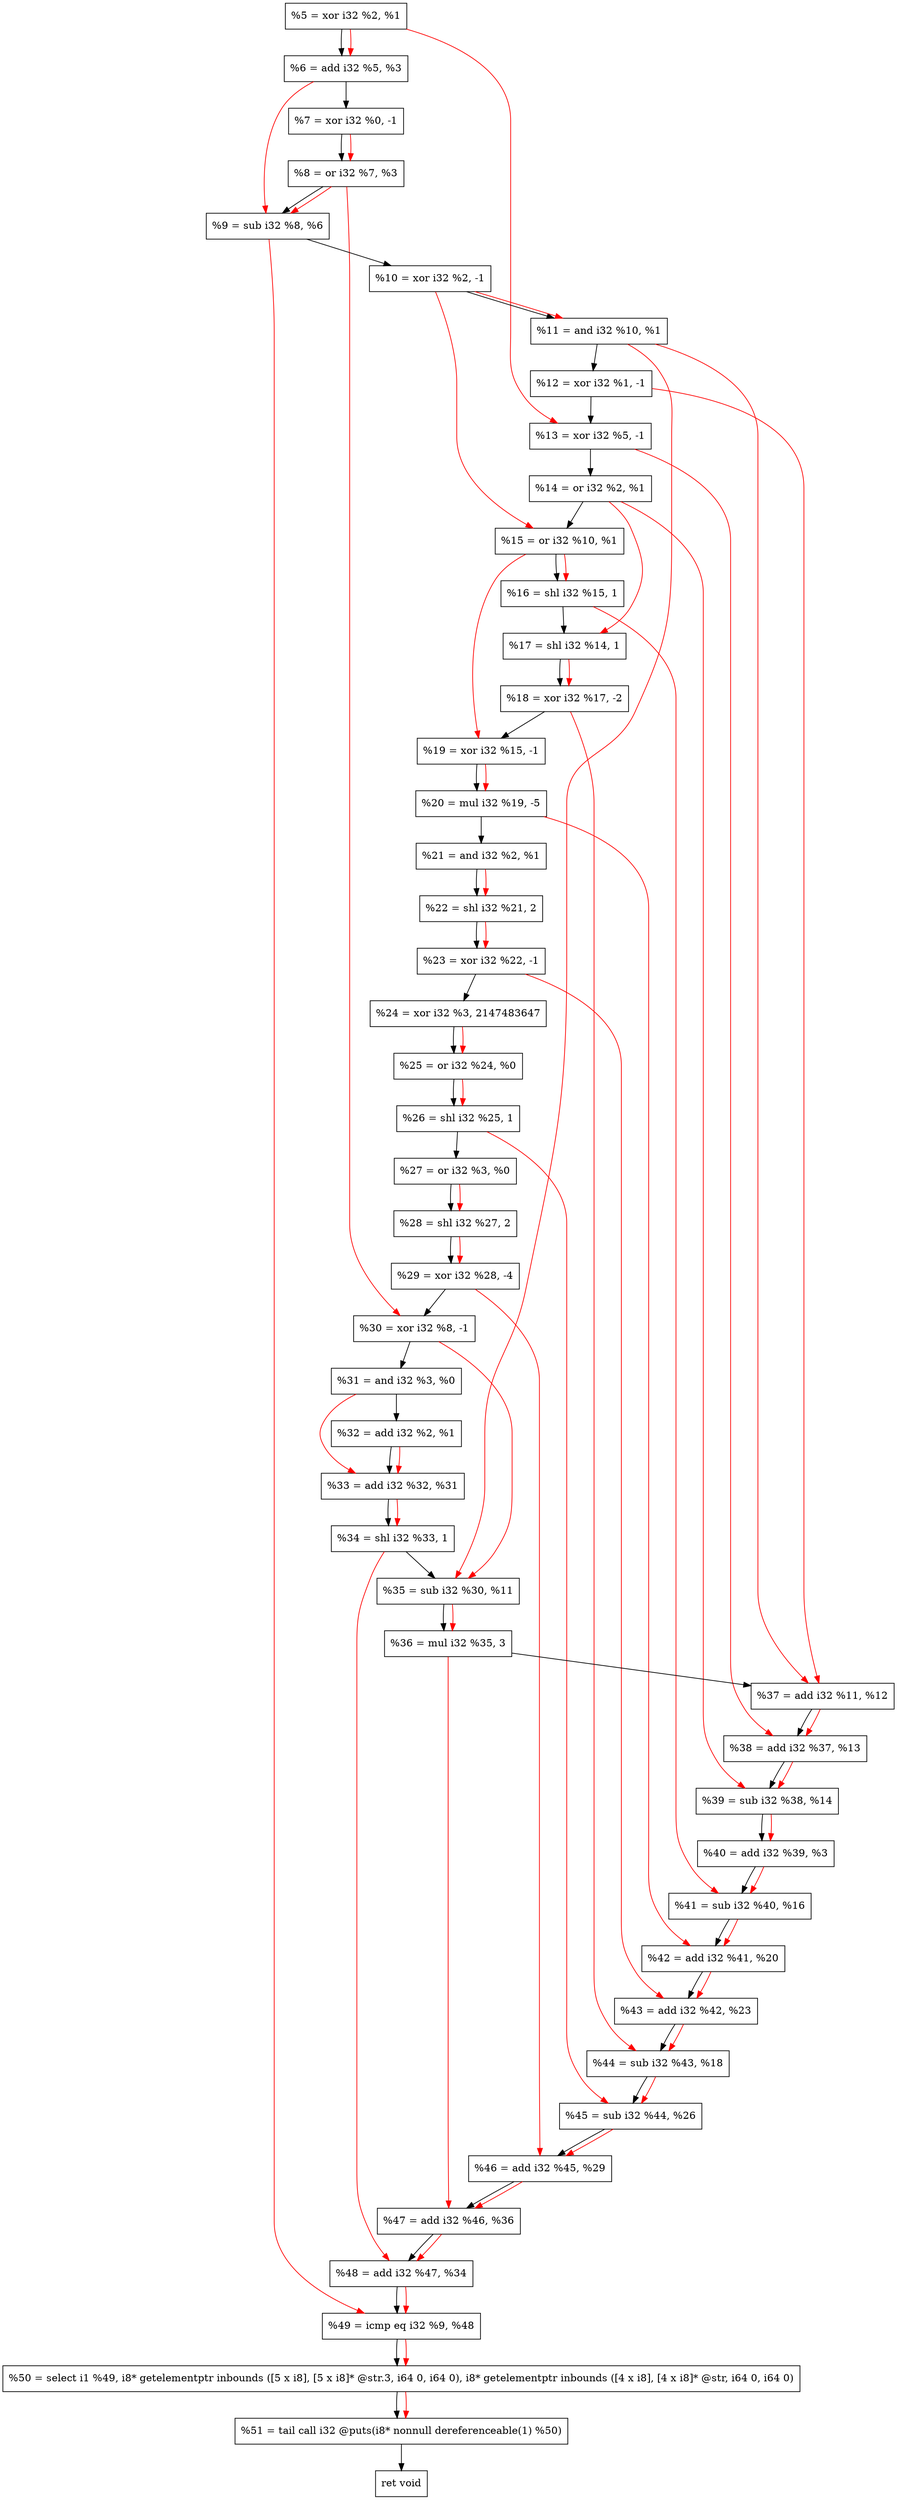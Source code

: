 digraph "DFG for'crackme' function" {
	Node0x65a710[shape=record, label="  %5 = xor i32 %2, %1"];
	Node0x65a780[shape=record, label="  %6 = add i32 %5, %3"];
	Node0x65ae00[shape=record, label="  %7 = xor i32 %0, -1"];
	Node0x65ae70[shape=record, label="  %8 = or i32 %7, %3"];
	Node0x65aee0[shape=record, label="  %9 = sub i32 %8, %6"];
	Node0x65af50[shape=record, label="  %10 = xor i32 %2, -1"];
	Node0x65afc0[shape=record, label="  %11 = and i32 %10, %1"];
	Node0x65b030[shape=record, label="  %12 = xor i32 %1, -1"];
	Node0x65b0a0[shape=record, label="  %13 = xor i32 %5, -1"];
	Node0x65b110[shape=record, label="  %14 = or i32 %2, %1"];
	Node0x65b180[shape=record, label="  %15 = or i32 %10, %1"];
	Node0x65b220[shape=record, label="  %16 = shl i32 %15, 1"];
	Node0x65b290[shape=record, label="  %17 = shl i32 %14, 1"];
	Node0x65b330[shape=record, label="  %18 = xor i32 %17, -2"];
	Node0x65b3a0[shape=record, label="  %19 = xor i32 %15, -1"];
	Node0x65b440[shape=record, label="  %20 = mul i32 %19, -5"];
	Node0x65b4b0[shape=record, label="  %21 = and i32 %2, %1"];
	Node0x65b550[shape=record, label="  %22 = shl i32 %21, 2"];
	Node0x65b5c0[shape=record, label="  %23 = xor i32 %22, -1"];
	Node0x65b660[shape=record, label="  %24 = xor i32 %3, 2147483647"];
	Node0x65b6d0[shape=record, label="  %25 = or i32 %24, %0"];
	Node0x65b740[shape=record, label="  %26 = shl i32 %25, 1"];
	Node0x65b7b0[shape=record, label="  %27 = or i32 %3, %0"];
	Node0x65b820[shape=record, label="  %28 = shl i32 %27, 2"];
	Node0x65b8c0[shape=record, label="  %29 = xor i32 %28, -4"];
	Node0x65b930[shape=record, label="  %30 = xor i32 %8, -1"];
	Node0x65b9a0[shape=record, label="  %31 = and i32 %3, %0"];
	Node0x65ba10[shape=record, label="  %32 = add i32 %2, %1"];
	Node0x65bc90[shape=record, label="  %33 = add i32 %32, %31"];
	Node0x65bd00[shape=record, label="  %34 = shl i32 %33, 1"];
	Node0x65bd70[shape=record, label="  %35 = sub i32 %30, %11"];
	Node0x65be10[shape=record, label="  %36 = mul i32 %35, 3"];
	Node0x65be80[shape=record, label="  %37 = add i32 %11, %12"];
	Node0x65bef0[shape=record, label="  %38 = add i32 %37, %13"];
	Node0x65bf60[shape=record, label="  %39 = sub i32 %38, %14"];
	Node0x65bfd0[shape=record, label="  %40 = add i32 %39, %3"];
	Node0x65c040[shape=record, label="  %41 = sub i32 %40, %16"];
	Node0x65c0b0[shape=record, label="  %42 = add i32 %41, %20"];
	Node0x65c120[shape=record, label="  %43 = add i32 %42, %23"];
	Node0x65c190[shape=record, label="  %44 = sub i32 %43, %18"];
	Node0x65c200[shape=record, label="  %45 = sub i32 %44, %26"];
	Node0x65c270[shape=record, label="  %46 = add i32 %45, %29"];
	Node0x65c2e0[shape=record, label="  %47 = add i32 %46, %36"];
	Node0x65c350[shape=record, label="  %48 = add i32 %47, %34"];
	Node0x65c3c0[shape=record, label="  %49 = icmp eq i32 %9, %48"];
	Node0x5fb268[shape=record, label="  %50 = select i1 %49, i8* getelementptr inbounds ([5 x i8], [5 x i8]* @str.3, i64 0, i64 0), i8* getelementptr inbounds ([4 x i8], [4 x i8]* @str, i64 0, i64 0)"];
	Node0x65c860[shape=record, label="  %51 = tail call i32 @puts(i8* nonnull dereferenceable(1) %50)"];
	Node0x65c8b0[shape=record, label="  ret void"];
	Node0x65a710 -> Node0x65a780;
	Node0x65a780 -> Node0x65ae00;
	Node0x65ae00 -> Node0x65ae70;
	Node0x65ae70 -> Node0x65aee0;
	Node0x65aee0 -> Node0x65af50;
	Node0x65af50 -> Node0x65afc0;
	Node0x65afc0 -> Node0x65b030;
	Node0x65b030 -> Node0x65b0a0;
	Node0x65b0a0 -> Node0x65b110;
	Node0x65b110 -> Node0x65b180;
	Node0x65b180 -> Node0x65b220;
	Node0x65b220 -> Node0x65b290;
	Node0x65b290 -> Node0x65b330;
	Node0x65b330 -> Node0x65b3a0;
	Node0x65b3a0 -> Node0x65b440;
	Node0x65b440 -> Node0x65b4b0;
	Node0x65b4b0 -> Node0x65b550;
	Node0x65b550 -> Node0x65b5c0;
	Node0x65b5c0 -> Node0x65b660;
	Node0x65b660 -> Node0x65b6d0;
	Node0x65b6d0 -> Node0x65b740;
	Node0x65b740 -> Node0x65b7b0;
	Node0x65b7b0 -> Node0x65b820;
	Node0x65b820 -> Node0x65b8c0;
	Node0x65b8c0 -> Node0x65b930;
	Node0x65b930 -> Node0x65b9a0;
	Node0x65b9a0 -> Node0x65ba10;
	Node0x65ba10 -> Node0x65bc90;
	Node0x65bc90 -> Node0x65bd00;
	Node0x65bd00 -> Node0x65bd70;
	Node0x65bd70 -> Node0x65be10;
	Node0x65be10 -> Node0x65be80;
	Node0x65be80 -> Node0x65bef0;
	Node0x65bef0 -> Node0x65bf60;
	Node0x65bf60 -> Node0x65bfd0;
	Node0x65bfd0 -> Node0x65c040;
	Node0x65c040 -> Node0x65c0b0;
	Node0x65c0b0 -> Node0x65c120;
	Node0x65c120 -> Node0x65c190;
	Node0x65c190 -> Node0x65c200;
	Node0x65c200 -> Node0x65c270;
	Node0x65c270 -> Node0x65c2e0;
	Node0x65c2e0 -> Node0x65c350;
	Node0x65c350 -> Node0x65c3c0;
	Node0x65c3c0 -> Node0x5fb268;
	Node0x5fb268 -> Node0x65c860;
	Node0x65c860 -> Node0x65c8b0;
edge [color=red]
	Node0x65a710 -> Node0x65a780;
	Node0x65ae00 -> Node0x65ae70;
	Node0x65ae70 -> Node0x65aee0;
	Node0x65a780 -> Node0x65aee0;
	Node0x65af50 -> Node0x65afc0;
	Node0x65a710 -> Node0x65b0a0;
	Node0x65af50 -> Node0x65b180;
	Node0x65b180 -> Node0x65b220;
	Node0x65b110 -> Node0x65b290;
	Node0x65b290 -> Node0x65b330;
	Node0x65b180 -> Node0x65b3a0;
	Node0x65b3a0 -> Node0x65b440;
	Node0x65b4b0 -> Node0x65b550;
	Node0x65b550 -> Node0x65b5c0;
	Node0x65b660 -> Node0x65b6d0;
	Node0x65b6d0 -> Node0x65b740;
	Node0x65b7b0 -> Node0x65b820;
	Node0x65b820 -> Node0x65b8c0;
	Node0x65ae70 -> Node0x65b930;
	Node0x65ba10 -> Node0x65bc90;
	Node0x65b9a0 -> Node0x65bc90;
	Node0x65bc90 -> Node0x65bd00;
	Node0x65b930 -> Node0x65bd70;
	Node0x65afc0 -> Node0x65bd70;
	Node0x65bd70 -> Node0x65be10;
	Node0x65afc0 -> Node0x65be80;
	Node0x65b030 -> Node0x65be80;
	Node0x65be80 -> Node0x65bef0;
	Node0x65b0a0 -> Node0x65bef0;
	Node0x65bef0 -> Node0x65bf60;
	Node0x65b110 -> Node0x65bf60;
	Node0x65bf60 -> Node0x65bfd0;
	Node0x65bfd0 -> Node0x65c040;
	Node0x65b220 -> Node0x65c040;
	Node0x65c040 -> Node0x65c0b0;
	Node0x65b440 -> Node0x65c0b0;
	Node0x65c0b0 -> Node0x65c120;
	Node0x65b5c0 -> Node0x65c120;
	Node0x65c120 -> Node0x65c190;
	Node0x65b330 -> Node0x65c190;
	Node0x65c190 -> Node0x65c200;
	Node0x65b740 -> Node0x65c200;
	Node0x65c200 -> Node0x65c270;
	Node0x65b8c0 -> Node0x65c270;
	Node0x65c270 -> Node0x65c2e0;
	Node0x65be10 -> Node0x65c2e0;
	Node0x65c2e0 -> Node0x65c350;
	Node0x65bd00 -> Node0x65c350;
	Node0x65aee0 -> Node0x65c3c0;
	Node0x65c350 -> Node0x65c3c0;
	Node0x65c3c0 -> Node0x5fb268;
	Node0x5fb268 -> Node0x65c860;
}
